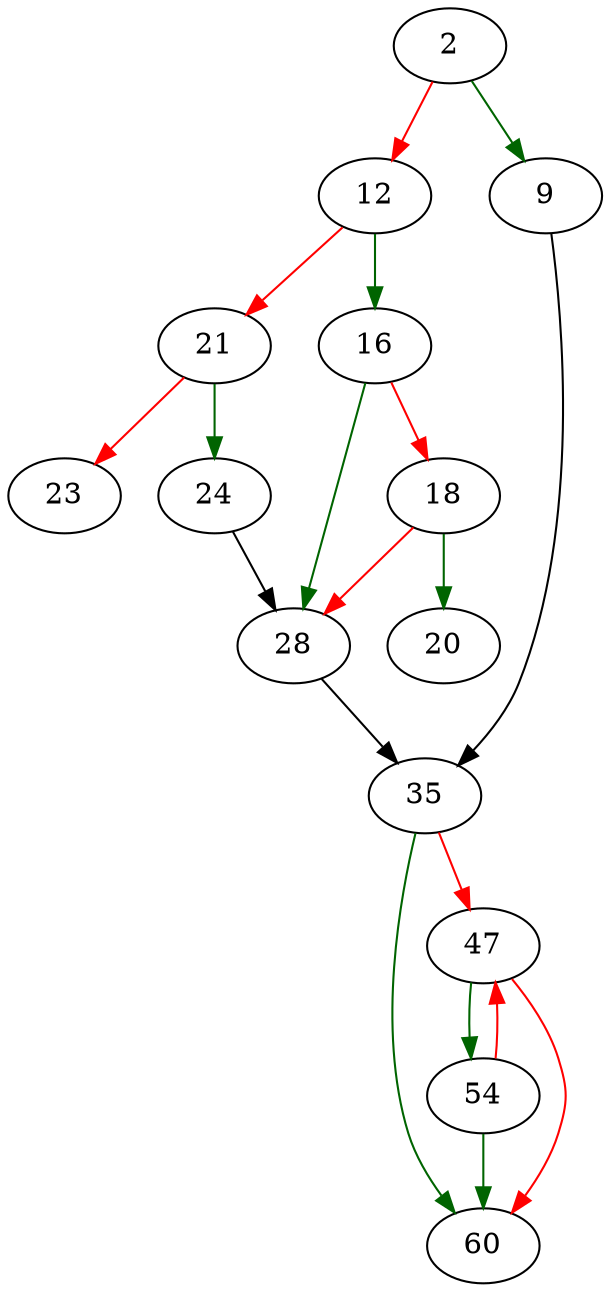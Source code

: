 strict digraph "heap_insert" {
	// Node definitions.
	2 [entry=true];
	9;
	12;
	35;
	16;
	21;
	28;
	18;
	20;
	24;
	23;
	60;
	47;
	54;

	// Edge definitions.
	2 -> 9 [
		color=darkgreen
		cond=true
	];
	2 -> 12 [
		color=red
		cond=false
	];
	9 -> 35;
	12 -> 16 [
		color=darkgreen
		cond=true
	];
	12 -> 21 [
		color=red
		cond=false
	];
	35 -> 60 [
		color=darkgreen
		cond=true
	];
	35 -> 47 [
		color=red
		cond=false
	];
	16 -> 28 [
		color=darkgreen
		cond=true
	];
	16 -> 18 [
		color=red
		cond=false
	];
	21 -> 24 [
		color=darkgreen
		cond=true
	];
	21 -> 23 [
		color=red
		cond=false
	];
	28 -> 35;
	18 -> 28 [
		color=red
		cond=false
	];
	18 -> 20 [
		color=darkgreen
		cond=true
	];
	24 -> 28;
	47 -> 60 [
		color=red
		cond=false
	];
	47 -> 54 [
		color=darkgreen
		cond=true
	];
	54 -> 60 [
		color=darkgreen
		cond=true
	];
	54 -> 47 [
		color=red
		cond=false
	];
}